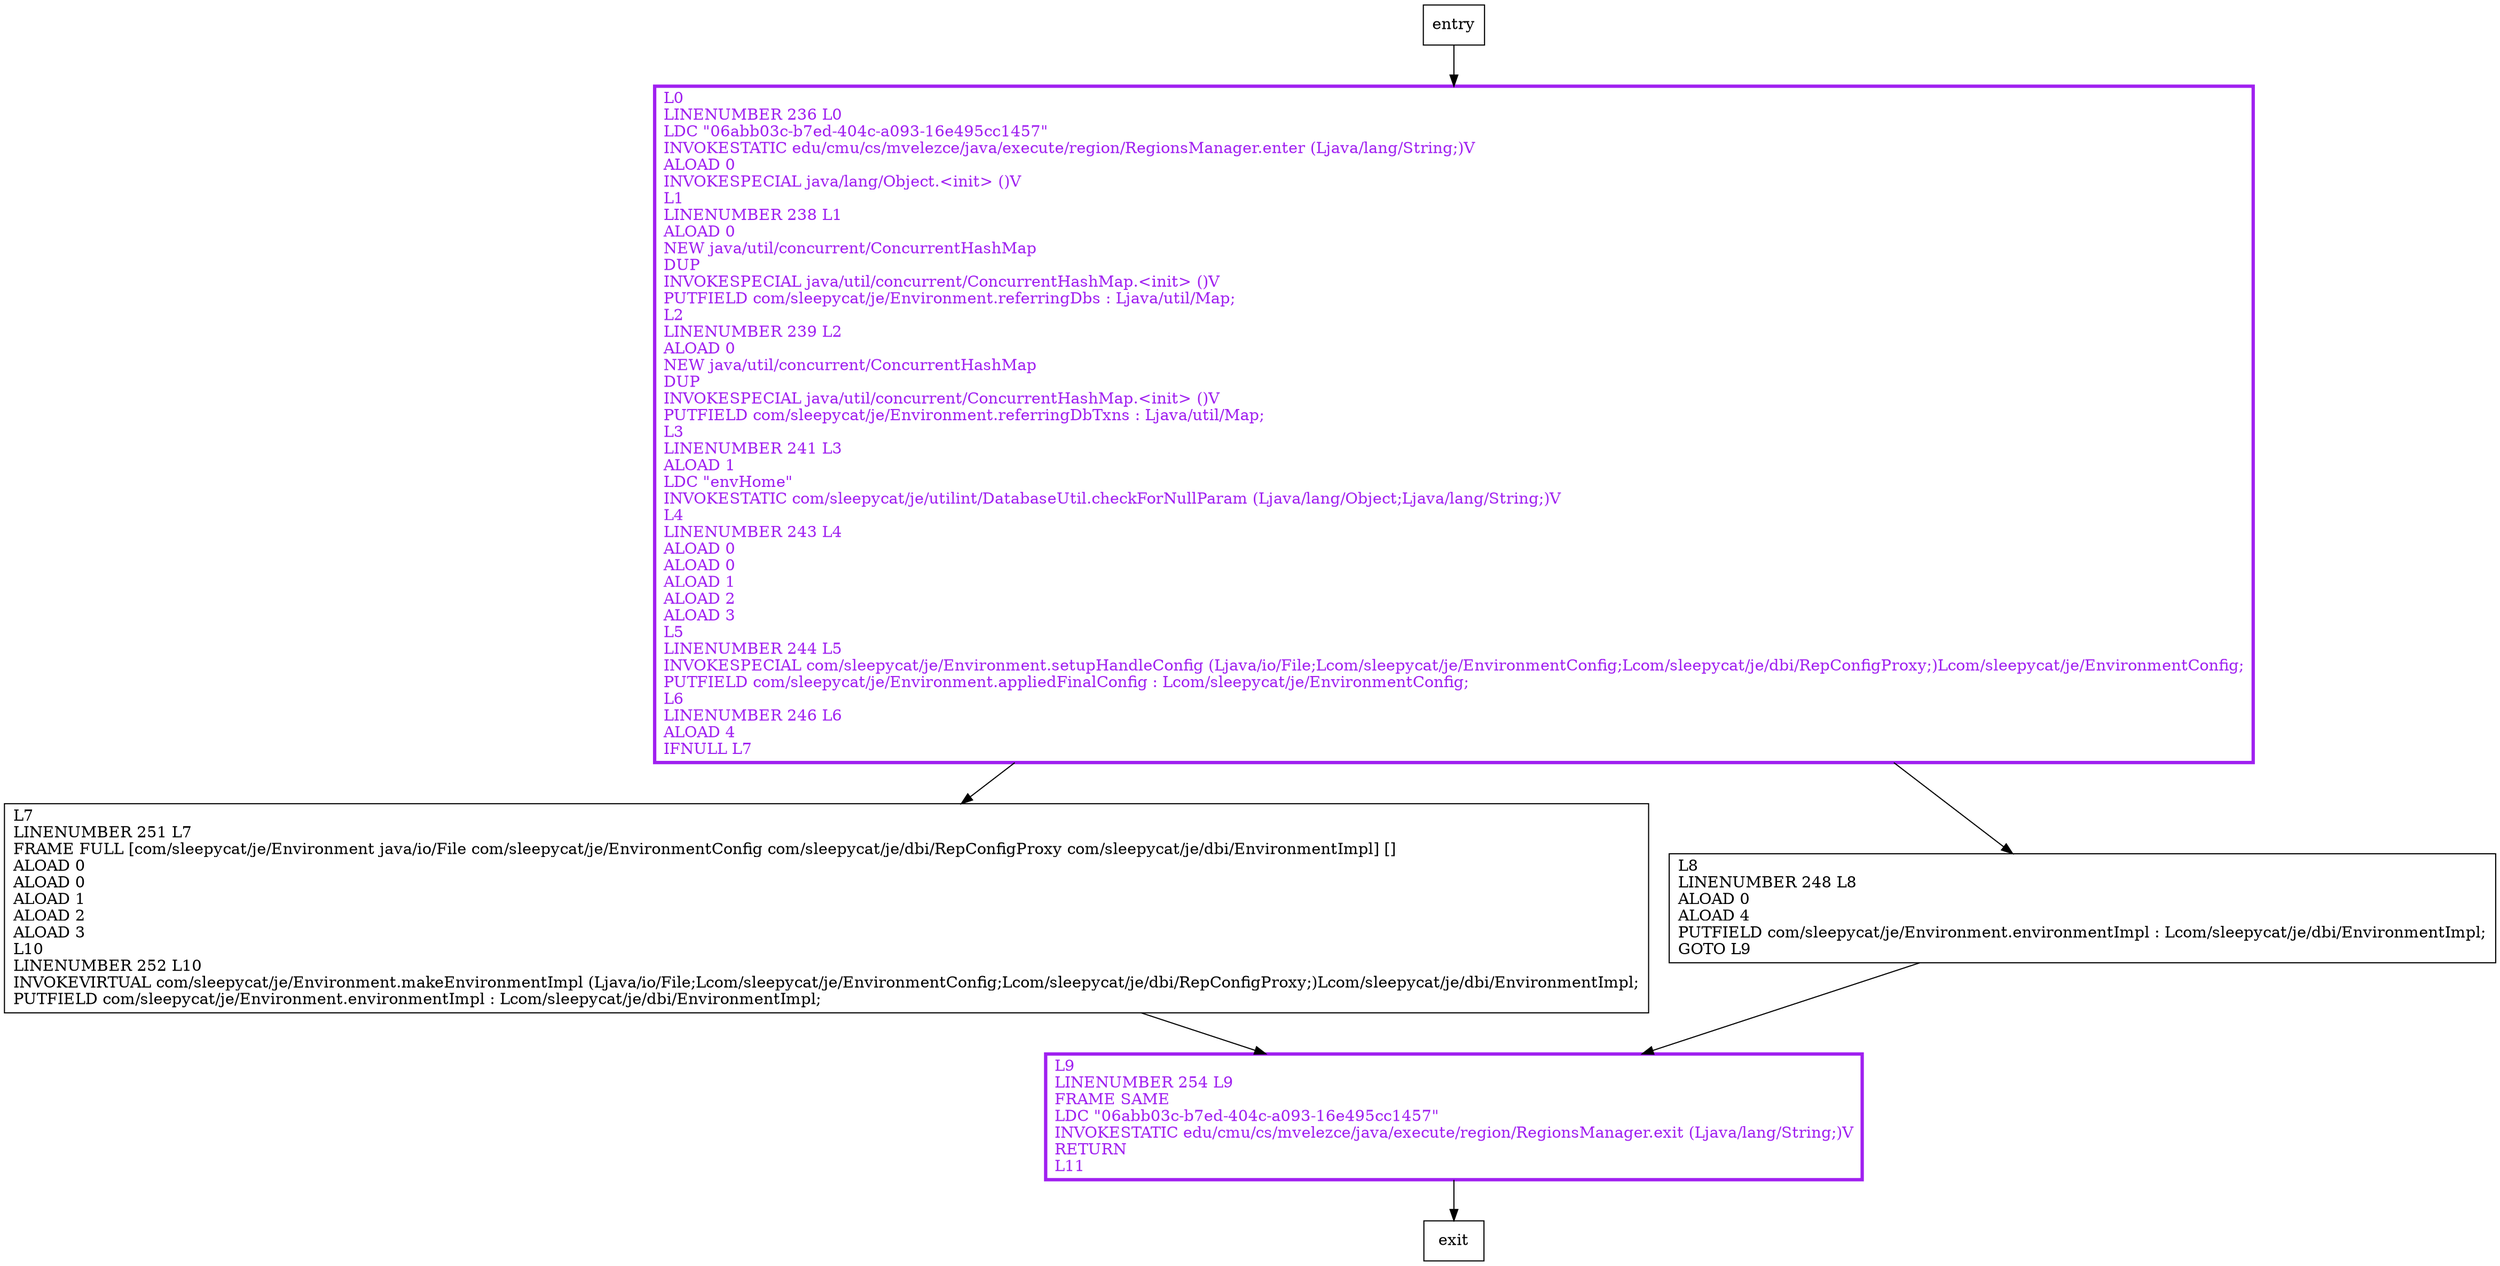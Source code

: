 digraph <init> {
node [shape=record];
1652573751 [label="L0\lLINENUMBER 236 L0\lLDC \"06abb03c-b7ed-404c-a093-16e495cc1457\"\lINVOKESTATIC edu/cmu/cs/mvelezce/java/execute/region/RegionsManager.enter (Ljava/lang/String;)V\lALOAD 0\lINVOKESPECIAL java/lang/Object.\<init\> ()V\lL1\lLINENUMBER 238 L1\lALOAD 0\lNEW java/util/concurrent/ConcurrentHashMap\lDUP\lINVOKESPECIAL java/util/concurrent/ConcurrentHashMap.\<init\> ()V\lPUTFIELD com/sleepycat/je/Environment.referringDbs : Ljava/util/Map;\lL2\lLINENUMBER 239 L2\lALOAD 0\lNEW java/util/concurrent/ConcurrentHashMap\lDUP\lINVOKESPECIAL java/util/concurrent/ConcurrentHashMap.\<init\> ()V\lPUTFIELD com/sleepycat/je/Environment.referringDbTxns : Ljava/util/Map;\lL3\lLINENUMBER 241 L3\lALOAD 1\lLDC \"envHome\"\lINVOKESTATIC com/sleepycat/je/utilint/DatabaseUtil.checkForNullParam (Ljava/lang/Object;Ljava/lang/String;)V\lL4\lLINENUMBER 243 L4\lALOAD 0\lALOAD 0\lALOAD 1\lALOAD 2\lALOAD 3\lL5\lLINENUMBER 244 L5\lINVOKESPECIAL com/sleepycat/je/Environment.setupHandleConfig (Ljava/io/File;Lcom/sleepycat/je/EnvironmentConfig;Lcom/sleepycat/je/dbi/RepConfigProxy;)Lcom/sleepycat/je/EnvironmentConfig;\lPUTFIELD com/sleepycat/je/Environment.appliedFinalConfig : Lcom/sleepycat/je/EnvironmentConfig;\lL6\lLINENUMBER 246 L6\lALOAD 4\lIFNULL L7\l"];
504724382 [label="L9\lLINENUMBER 254 L9\lFRAME SAME\lLDC \"06abb03c-b7ed-404c-a093-16e495cc1457\"\lINVOKESTATIC edu/cmu/cs/mvelezce/java/execute/region/RegionsManager.exit (Ljava/lang/String;)V\lRETURN\lL11\l"];
935689162 [label="L7\lLINENUMBER 251 L7\lFRAME FULL [com/sleepycat/je/Environment java/io/File com/sleepycat/je/EnvironmentConfig com/sleepycat/je/dbi/RepConfigProxy com/sleepycat/je/dbi/EnvironmentImpl] []\lALOAD 0\lALOAD 0\lALOAD 1\lALOAD 2\lALOAD 3\lL10\lLINENUMBER 252 L10\lINVOKEVIRTUAL com/sleepycat/je/Environment.makeEnvironmentImpl (Ljava/io/File;Lcom/sleepycat/je/EnvironmentConfig;Lcom/sleepycat/je/dbi/RepConfigProxy;)Lcom/sleepycat/je/dbi/EnvironmentImpl;\lPUTFIELD com/sleepycat/je/Environment.environmentImpl : Lcom/sleepycat/je/dbi/EnvironmentImpl;\l"];
1920309197 [label="L8\lLINENUMBER 248 L8\lALOAD 0\lALOAD 4\lPUTFIELD com/sleepycat/je/Environment.environmentImpl : Lcom/sleepycat/je/dbi/EnvironmentImpl;\lGOTO L9\l"];
entry;
exit;
entry -> 1652573751
1652573751 -> 935689162
1652573751 -> 1920309197
504724382 -> exit
935689162 -> 504724382
1920309197 -> 504724382
1652573751[fontcolor="purple", penwidth=3, color="purple"];
504724382[fontcolor="purple", penwidth=3, color="purple"];
}

